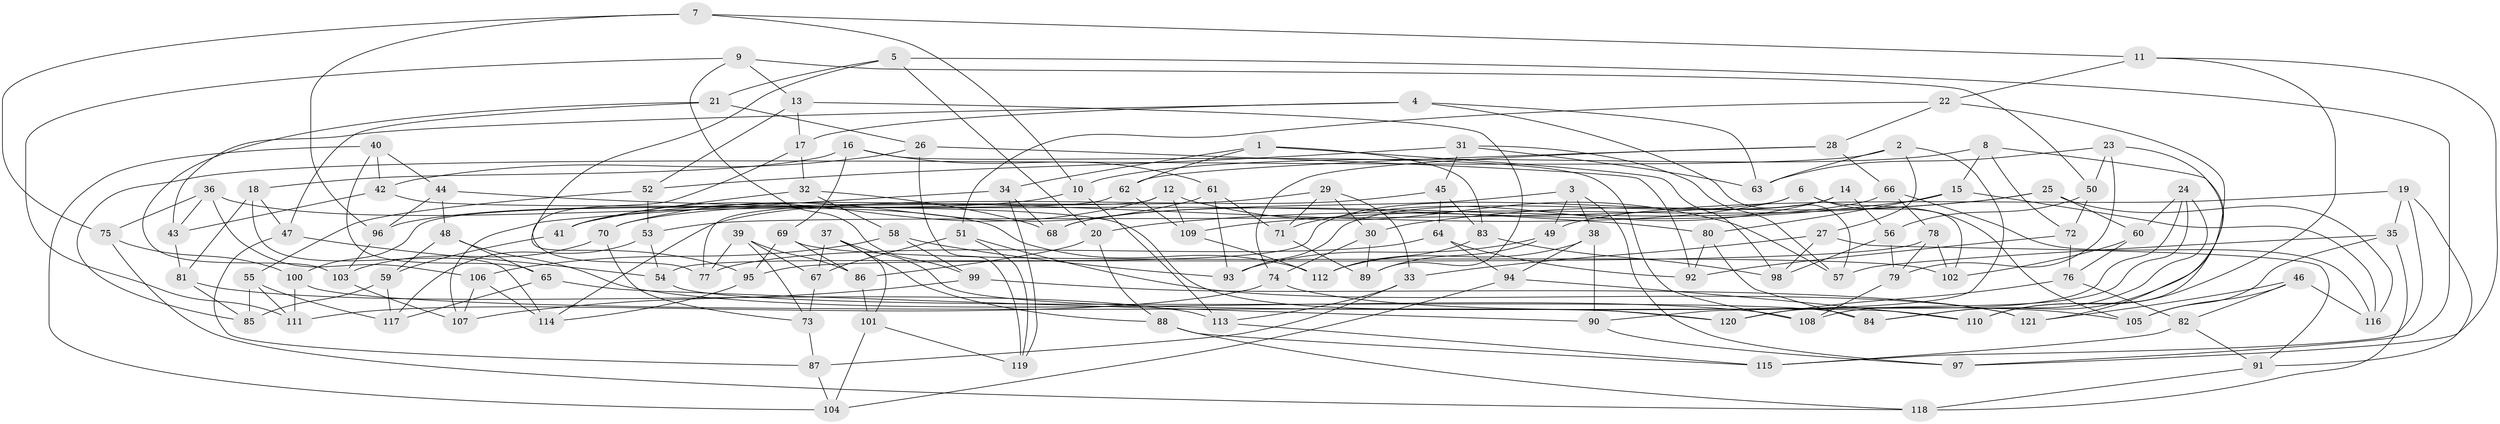 // coarse degree distribution, {4: 0.684931506849315, 11: 0.0547945205479452, 8: 0.0136986301369863, 7: 0.0136986301369863, 9: 0.0410958904109589, 10: 0.0410958904109589, 12: 0.0136986301369863, 3: 0.136986301369863}
// Generated by graph-tools (version 1.1) at 2025/53/03/04/25 22:53:58]
// undirected, 121 vertices, 242 edges
graph export_dot {
  node [color=gray90,style=filled];
  1;
  2;
  3;
  4;
  5;
  6;
  7;
  8;
  9;
  10;
  11;
  12;
  13;
  14;
  15;
  16;
  17;
  18;
  19;
  20;
  21;
  22;
  23;
  24;
  25;
  26;
  27;
  28;
  29;
  30;
  31;
  32;
  33;
  34;
  35;
  36;
  37;
  38;
  39;
  40;
  41;
  42;
  43;
  44;
  45;
  46;
  47;
  48;
  49;
  50;
  51;
  52;
  53;
  54;
  55;
  56;
  57;
  58;
  59;
  60;
  61;
  62;
  63;
  64;
  65;
  66;
  67;
  68;
  69;
  70;
  71;
  72;
  73;
  74;
  75;
  76;
  77;
  78;
  79;
  80;
  81;
  82;
  83;
  84;
  85;
  86;
  87;
  88;
  89;
  90;
  91;
  92;
  93;
  94;
  95;
  96;
  97;
  98;
  99;
  100;
  101;
  102;
  103;
  104;
  105;
  106;
  107;
  108;
  109;
  110;
  111;
  112;
  113;
  114;
  115;
  116;
  117;
  118;
  119;
  120;
  121;
  1 -- 34;
  1 -- 98;
  1 -- 62;
  1 -- 83;
  2 -- 90;
  2 -- 63;
  2 -- 85;
  2 -- 27;
  3 -- 97;
  3 -- 68;
  3 -- 49;
  3 -- 38;
  4 -- 17;
  4 -- 57;
  4 -- 43;
  4 -- 63;
  5 -- 97;
  5 -- 20;
  5 -- 95;
  5 -- 21;
  6 -- 53;
  6 -- 41;
  6 -- 105;
  6 -- 102;
  7 -- 10;
  7 -- 96;
  7 -- 11;
  7 -- 75;
  8 -- 121;
  8 -- 15;
  8 -- 72;
  8 -- 10;
  9 -- 99;
  9 -- 50;
  9 -- 13;
  9 -- 111;
  10 -- 96;
  10 -- 113;
  11 -- 110;
  11 -- 97;
  11 -- 22;
  12 -- 41;
  12 -- 109;
  12 -- 57;
  12 -- 77;
  13 -- 17;
  13 -- 89;
  13 -- 52;
  14 -- 54;
  14 -- 93;
  14 -- 56;
  14 -- 71;
  15 -- 116;
  15 -- 80;
  15 -- 20;
  16 -- 18;
  16 -- 69;
  16 -- 61;
  16 -- 108;
  17 -- 77;
  17 -- 32;
  18 -- 47;
  18 -- 114;
  18 -- 81;
  19 -- 115;
  19 -- 49;
  19 -- 91;
  19 -- 35;
  20 -- 86;
  20 -- 88;
  21 -- 103;
  21 -- 26;
  21 -- 47;
  22 -- 28;
  22 -- 51;
  22 -- 84;
  23 -- 110;
  23 -- 79;
  23 -- 50;
  23 -- 63;
  24 -- 84;
  24 -- 60;
  24 -- 108;
  24 -- 120;
  25 -- 60;
  25 -- 109;
  25 -- 116;
  25 -- 30;
  26 -- 119;
  26 -- 42;
  26 -- 92;
  27 -- 33;
  27 -- 91;
  27 -- 98;
  28 -- 62;
  28 -- 66;
  28 -- 74;
  29 -- 71;
  29 -- 70;
  29 -- 33;
  29 -- 30;
  30 -- 74;
  30 -- 89;
  31 -- 45;
  31 -- 63;
  31 -- 52;
  31 -- 57;
  32 -- 58;
  32 -- 68;
  32 -- 41;
  33 -- 113;
  33 -- 87;
  34 -- 107;
  34 -- 119;
  34 -- 68;
  35 -- 105;
  35 -- 118;
  35 -- 57;
  36 -- 106;
  36 -- 112;
  36 -- 43;
  36 -- 75;
  37 -- 110;
  37 -- 101;
  37 -- 67;
  37 -- 88;
  38 -- 94;
  38 -- 90;
  38 -- 112;
  39 -- 67;
  39 -- 86;
  39 -- 73;
  39 -- 77;
  40 -- 42;
  40 -- 65;
  40 -- 44;
  40 -- 104;
  41 -- 59;
  42 -- 43;
  42 -- 120;
  43 -- 81;
  44 -- 48;
  44 -- 80;
  44 -- 96;
  45 -- 83;
  45 -- 64;
  45 -- 114;
  46 -- 82;
  46 -- 121;
  46 -- 105;
  46 -- 116;
  47 -- 54;
  47 -- 87;
  48 -- 65;
  48 -- 59;
  48 -- 108;
  49 -- 89;
  49 -- 93;
  50 -- 72;
  50 -- 56;
  51 -- 121;
  51 -- 67;
  51 -- 119;
  52 -- 55;
  52 -- 53;
  53 -- 117;
  53 -- 54;
  54 -- 84;
  55 -- 85;
  55 -- 117;
  55 -- 111;
  56 -- 79;
  56 -- 98;
  58 -- 99;
  58 -- 106;
  58 -- 93;
  59 -- 117;
  59 -- 85;
  60 -- 102;
  60 -- 76;
  61 -- 71;
  61 -- 93;
  61 -- 70;
  62 -- 109;
  62 -- 100;
  64 -- 92;
  64 -- 77;
  64 -- 94;
  65 -- 117;
  65 -- 90;
  66 -- 68;
  66 -- 78;
  66 -- 116;
  67 -- 73;
  69 -- 95;
  69 -- 102;
  69 -- 86;
  70 -- 103;
  70 -- 73;
  71 -- 89;
  72 -- 92;
  72 -- 76;
  73 -- 87;
  74 -- 111;
  74 -- 105;
  75 -- 100;
  75 -- 118;
  76 -- 82;
  76 -- 120;
  78 -- 95;
  78 -- 102;
  78 -- 79;
  79 -- 108;
  80 -- 92;
  80 -- 84;
  81 -- 113;
  81 -- 85;
  82 -- 115;
  82 -- 91;
  83 -- 98;
  83 -- 112;
  86 -- 101;
  87 -- 104;
  88 -- 118;
  88 -- 115;
  90 -- 97;
  91 -- 118;
  94 -- 110;
  94 -- 104;
  95 -- 114;
  96 -- 103;
  99 -- 107;
  99 -- 121;
  100 -- 111;
  100 -- 120;
  101 -- 104;
  101 -- 119;
  103 -- 107;
  106 -- 114;
  106 -- 107;
  109 -- 112;
  113 -- 115;
}
